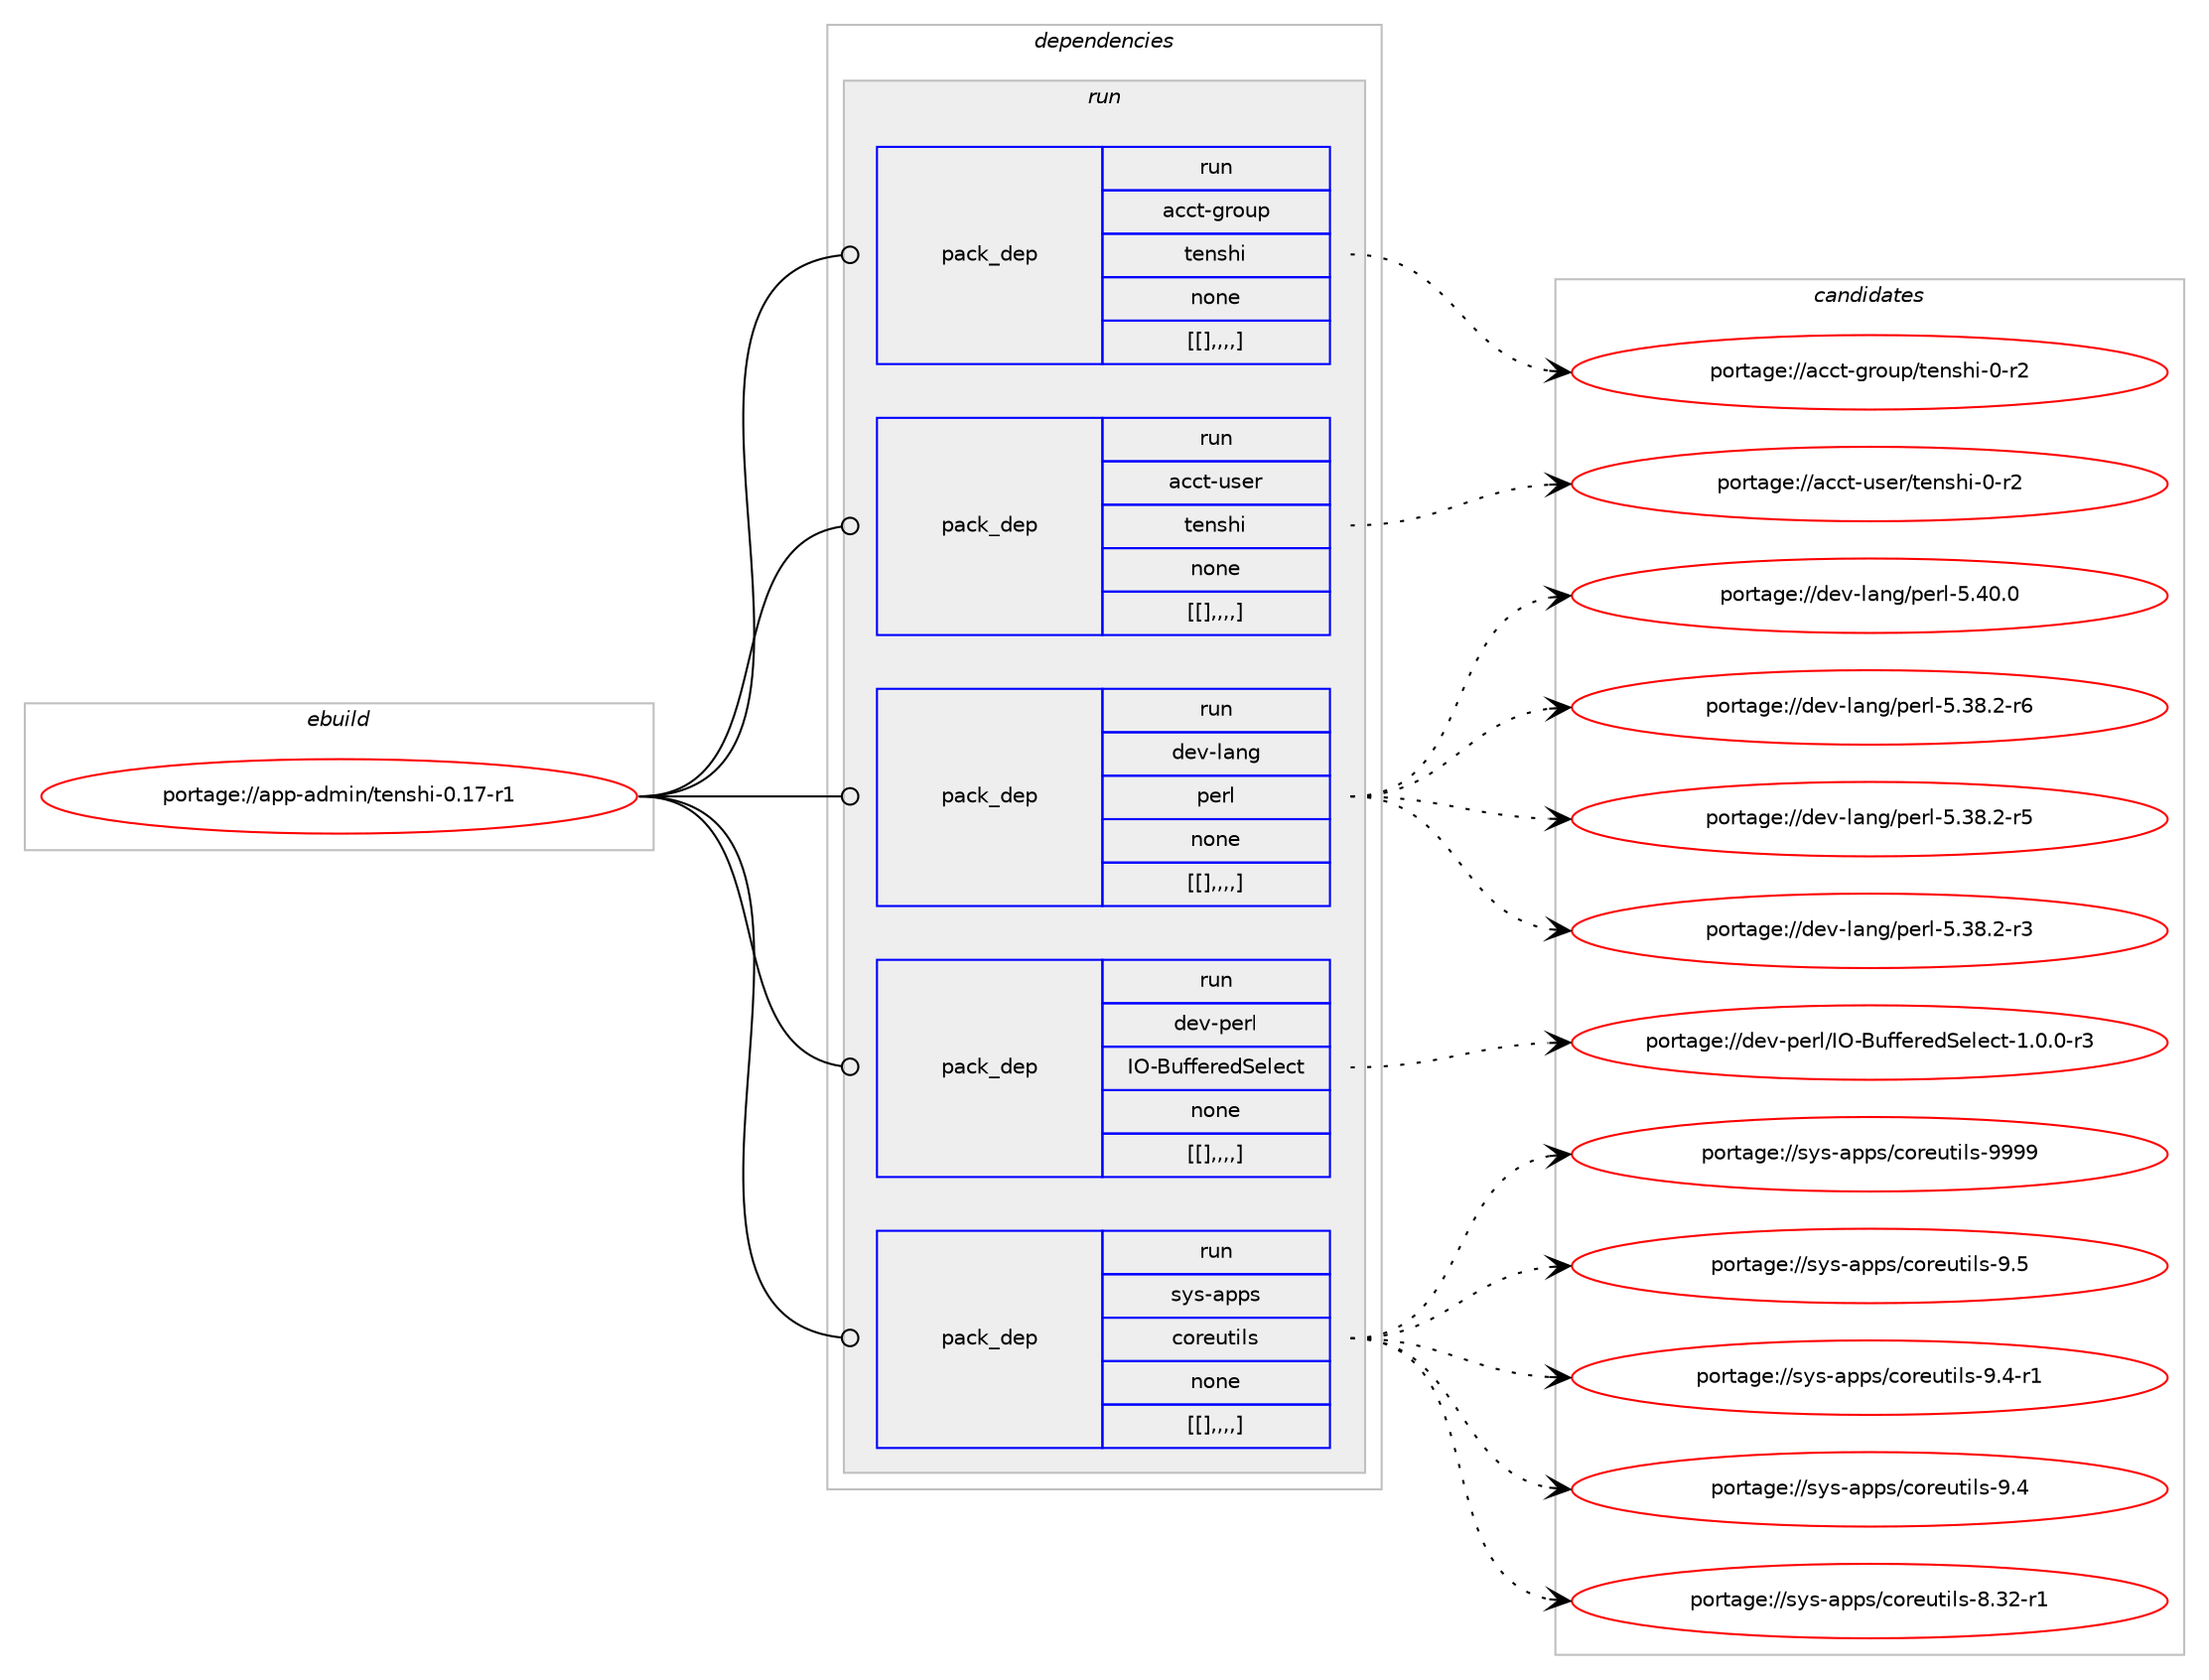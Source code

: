 digraph prolog {

# *************
# Graph options
# *************

newrank=true;
concentrate=true;
compound=true;
graph [rankdir=LR,fontname=Helvetica,fontsize=10,ranksep=1.5];#, ranksep=2.5, nodesep=0.2];
edge  [arrowhead=vee];
node  [fontname=Helvetica,fontsize=10];

# **********
# The ebuild
# **********

subgraph cluster_leftcol {
color=gray;
label=<<i>ebuild</i>>;
id [label="portage://app-admin/tenshi-0.17-r1", color=red, width=4, href="../app-admin/tenshi-0.17-r1.svg"];
}

# ****************
# The dependencies
# ****************

subgraph cluster_midcol {
color=gray;
label=<<i>dependencies</i>>;
subgraph cluster_compile {
fillcolor="#eeeeee";
style=filled;
label=<<i>compile</i>>;
}
subgraph cluster_compileandrun {
fillcolor="#eeeeee";
style=filled;
label=<<i>compile and run</i>>;
}
subgraph cluster_run {
fillcolor="#eeeeee";
style=filled;
label=<<i>run</i>>;
subgraph pack4349 {
dependency6009 [label=<<TABLE BORDER="0" CELLBORDER="1" CELLSPACING="0" CELLPADDING="4" WIDTH="220"><TR><TD ROWSPAN="6" CELLPADDING="30">pack_dep</TD></TR><TR><TD WIDTH="110">run</TD></TR><TR><TD>acct-group</TD></TR><TR><TD>tenshi</TD></TR><TR><TD>none</TD></TR><TR><TD>[[],,,,]</TD></TR></TABLE>>, shape=none, color=blue];
}
id:e -> dependency6009:w [weight=20,style="solid",arrowhead="odot"];
subgraph pack4350 {
dependency6010 [label=<<TABLE BORDER="0" CELLBORDER="1" CELLSPACING="0" CELLPADDING="4" WIDTH="220"><TR><TD ROWSPAN="6" CELLPADDING="30">pack_dep</TD></TR><TR><TD WIDTH="110">run</TD></TR><TR><TD>acct-user</TD></TR><TR><TD>tenshi</TD></TR><TR><TD>none</TD></TR><TR><TD>[[],,,,]</TD></TR></TABLE>>, shape=none, color=blue];
}
id:e -> dependency6010:w [weight=20,style="solid",arrowhead="odot"];
subgraph pack4351 {
dependency6011 [label=<<TABLE BORDER="0" CELLBORDER="1" CELLSPACING="0" CELLPADDING="4" WIDTH="220"><TR><TD ROWSPAN="6" CELLPADDING="30">pack_dep</TD></TR><TR><TD WIDTH="110">run</TD></TR><TR><TD>dev-lang</TD></TR><TR><TD>perl</TD></TR><TR><TD>none</TD></TR><TR><TD>[[],,,,]</TD></TR></TABLE>>, shape=none, color=blue];
}
id:e -> dependency6011:w [weight=20,style="solid",arrowhead="odot"];
subgraph pack4352 {
dependency6012 [label=<<TABLE BORDER="0" CELLBORDER="1" CELLSPACING="0" CELLPADDING="4" WIDTH="220"><TR><TD ROWSPAN="6" CELLPADDING="30">pack_dep</TD></TR><TR><TD WIDTH="110">run</TD></TR><TR><TD>dev-perl</TD></TR><TR><TD>IO-BufferedSelect</TD></TR><TR><TD>none</TD></TR><TR><TD>[[],,,,]</TD></TR></TABLE>>, shape=none, color=blue];
}
id:e -> dependency6012:w [weight=20,style="solid",arrowhead="odot"];
subgraph pack4353 {
dependency6013 [label=<<TABLE BORDER="0" CELLBORDER="1" CELLSPACING="0" CELLPADDING="4" WIDTH="220"><TR><TD ROWSPAN="6" CELLPADDING="30">pack_dep</TD></TR><TR><TD WIDTH="110">run</TD></TR><TR><TD>sys-apps</TD></TR><TR><TD>coreutils</TD></TR><TR><TD>none</TD></TR><TR><TD>[[],,,,]</TD></TR></TABLE>>, shape=none, color=blue];
}
id:e -> dependency6013:w [weight=20,style="solid",arrowhead="odot"];
}
}

# **************
# The candidates
# **************

subgraph cluster_choices {
rank=same;
color=gray;
label=<<i>candidates</i>>;

subgraph choice4349 {
color=black;
nodesep=1;
choice979999116451031141111171124711610111011510410545484511450 [label="portage://acct-group/tenshi-0-r2", color=red, width=4,href="../acct-group/tenshi-0-r2.svg"];
dependency6009:e -> choice979999116451031141111171124711610111011510410545484511450:w [style=dotted,weight="100"];
}
subgraph choice4350 {
color=black;
nodesep=1;
choice979999116451171151011144711610111011510410545484511450 [label="portage://acct-user/tenshi-0-r2", color=red, width=4,href="../acct-user/tenshi-0-r2.svg"];
dependency6010:e -> choice979999116451171151011144711610111011510410545484511450:w [style=dotted,weight="100"];
}
subgraph choice4351 {
color=black;
nodesep=1;
choice10010111845108971101034711210111410845534652484648 [label="portage://dev-lang/perl-5.40.0", color=red, width=4,href="../dev-lang/perl-5.40.0.svg"];
choice100101118451089711010347112101114108455346515646504511454 [label="portage://dev-lang/perl-5.38.2-r6", color=red, width=4,href="../dev-lang/perl-5.38.2-r6.svg"];
choice100101118451089711010347112101114108455346515646504511453 [label="portage://dev-lang/perl-5.38.2-r5", color=red, width=4,href="../dev-lang/perl-5.38.2-r5.svg"];
choice100101118451089711010347112101114108455346515646504511451 [label="portage://dev-lang/perl-5.38.2-r3", color=red, width=4,href="../dev-lang/perl-5.38.2-r3.svg"];
dependency6011:e -> choice10010111845108971101034711210111410845534652484648:w [style=dotted,weight="100"];
dependency6011:e -> choice100101118451089711010347112101114108455346515646504511454:w [style=dotted,weight="100"];
dependency6011:e -> choice100101118451089711010347112101114108455346515646504511453:w [style=dotted,weight="100"];
dependency6011:e -> choice100101118451089711010347112101114108455346515646504511451:w [style=dotted,weight="100"];
}
subgraph choice4352 {
color=black;
nodesep=1;
choice10010111845112101114108477379456611710210210111410110083101108101991164549464846484511451 [label="portage://dev-perl/IO-BufferedSelect-1.0.0-r3", color=red, width=4,href="../dev-perl/IO-BufferedSelect-1.0.0-r3.svg"];
dependency6012:e -> choice10010111845112101114108477379456611710210210111410110083101108101991164549464846484511451:w [style=dotted,weight="100"];
}
subgraph choice4353 {
color=black;
nodesep=1;
choice115121115459711211211547991111141011171161051081154557575757 [label="portage://sys-apps/coreutils-9999", color=red, width=4,href="../sys-apps/coreutils-9999.svg"];
choice1151211154597112112115479911111410111711610510811545574653 [label="portage://sys-apps/coreutils-9.5", color=red, width=4,href="../sys-apps/coreutils-9.5.svg"];
choice11512111545971121121154799111114101117116105108115455746524511449 [label="portage://sys-apps/coreutils-9.4-r1", color=red, width=4,href="../sys-apps/coreutils-9.4-r1.svg"];
choice1151211154597112112115479911111410111711610510811545574652 [label="portage://sys-apps/coreutils-9.4", color=red, width=4,href="../sys-apps/coreutils-9.4.svg"];
choice1151211154597112112115479911111410111711610510811545564651504511449 [label="portage://sys-apps/coreutils-8.32-r1", color=red, width=4,href="../sys-apps/coreutils-8.32-r1.svg"];
dependency6013:e -> choice115121115459711211211547991111141011171161051081154557575757:w [style=dotted,weight="100"];
dependency6013:e -> choice1151211154597112112115479911111410111711610510811545574653:w [style=dotted,weight="100"];
dependency6013:e -> choice11512111545971121121154799111114101117116105108115455746524511449:w [style=dotted,weight="100"];
dependency6013:e -> choice1151211154597112112115479911111410111711610510811545574652:w [style=dotted,weight="100"];
dependency6013:e -> choice1151211154597112112115479911111410111711610510811545564651504511449:w [style=dotted,weight="100"];
}
}

}
